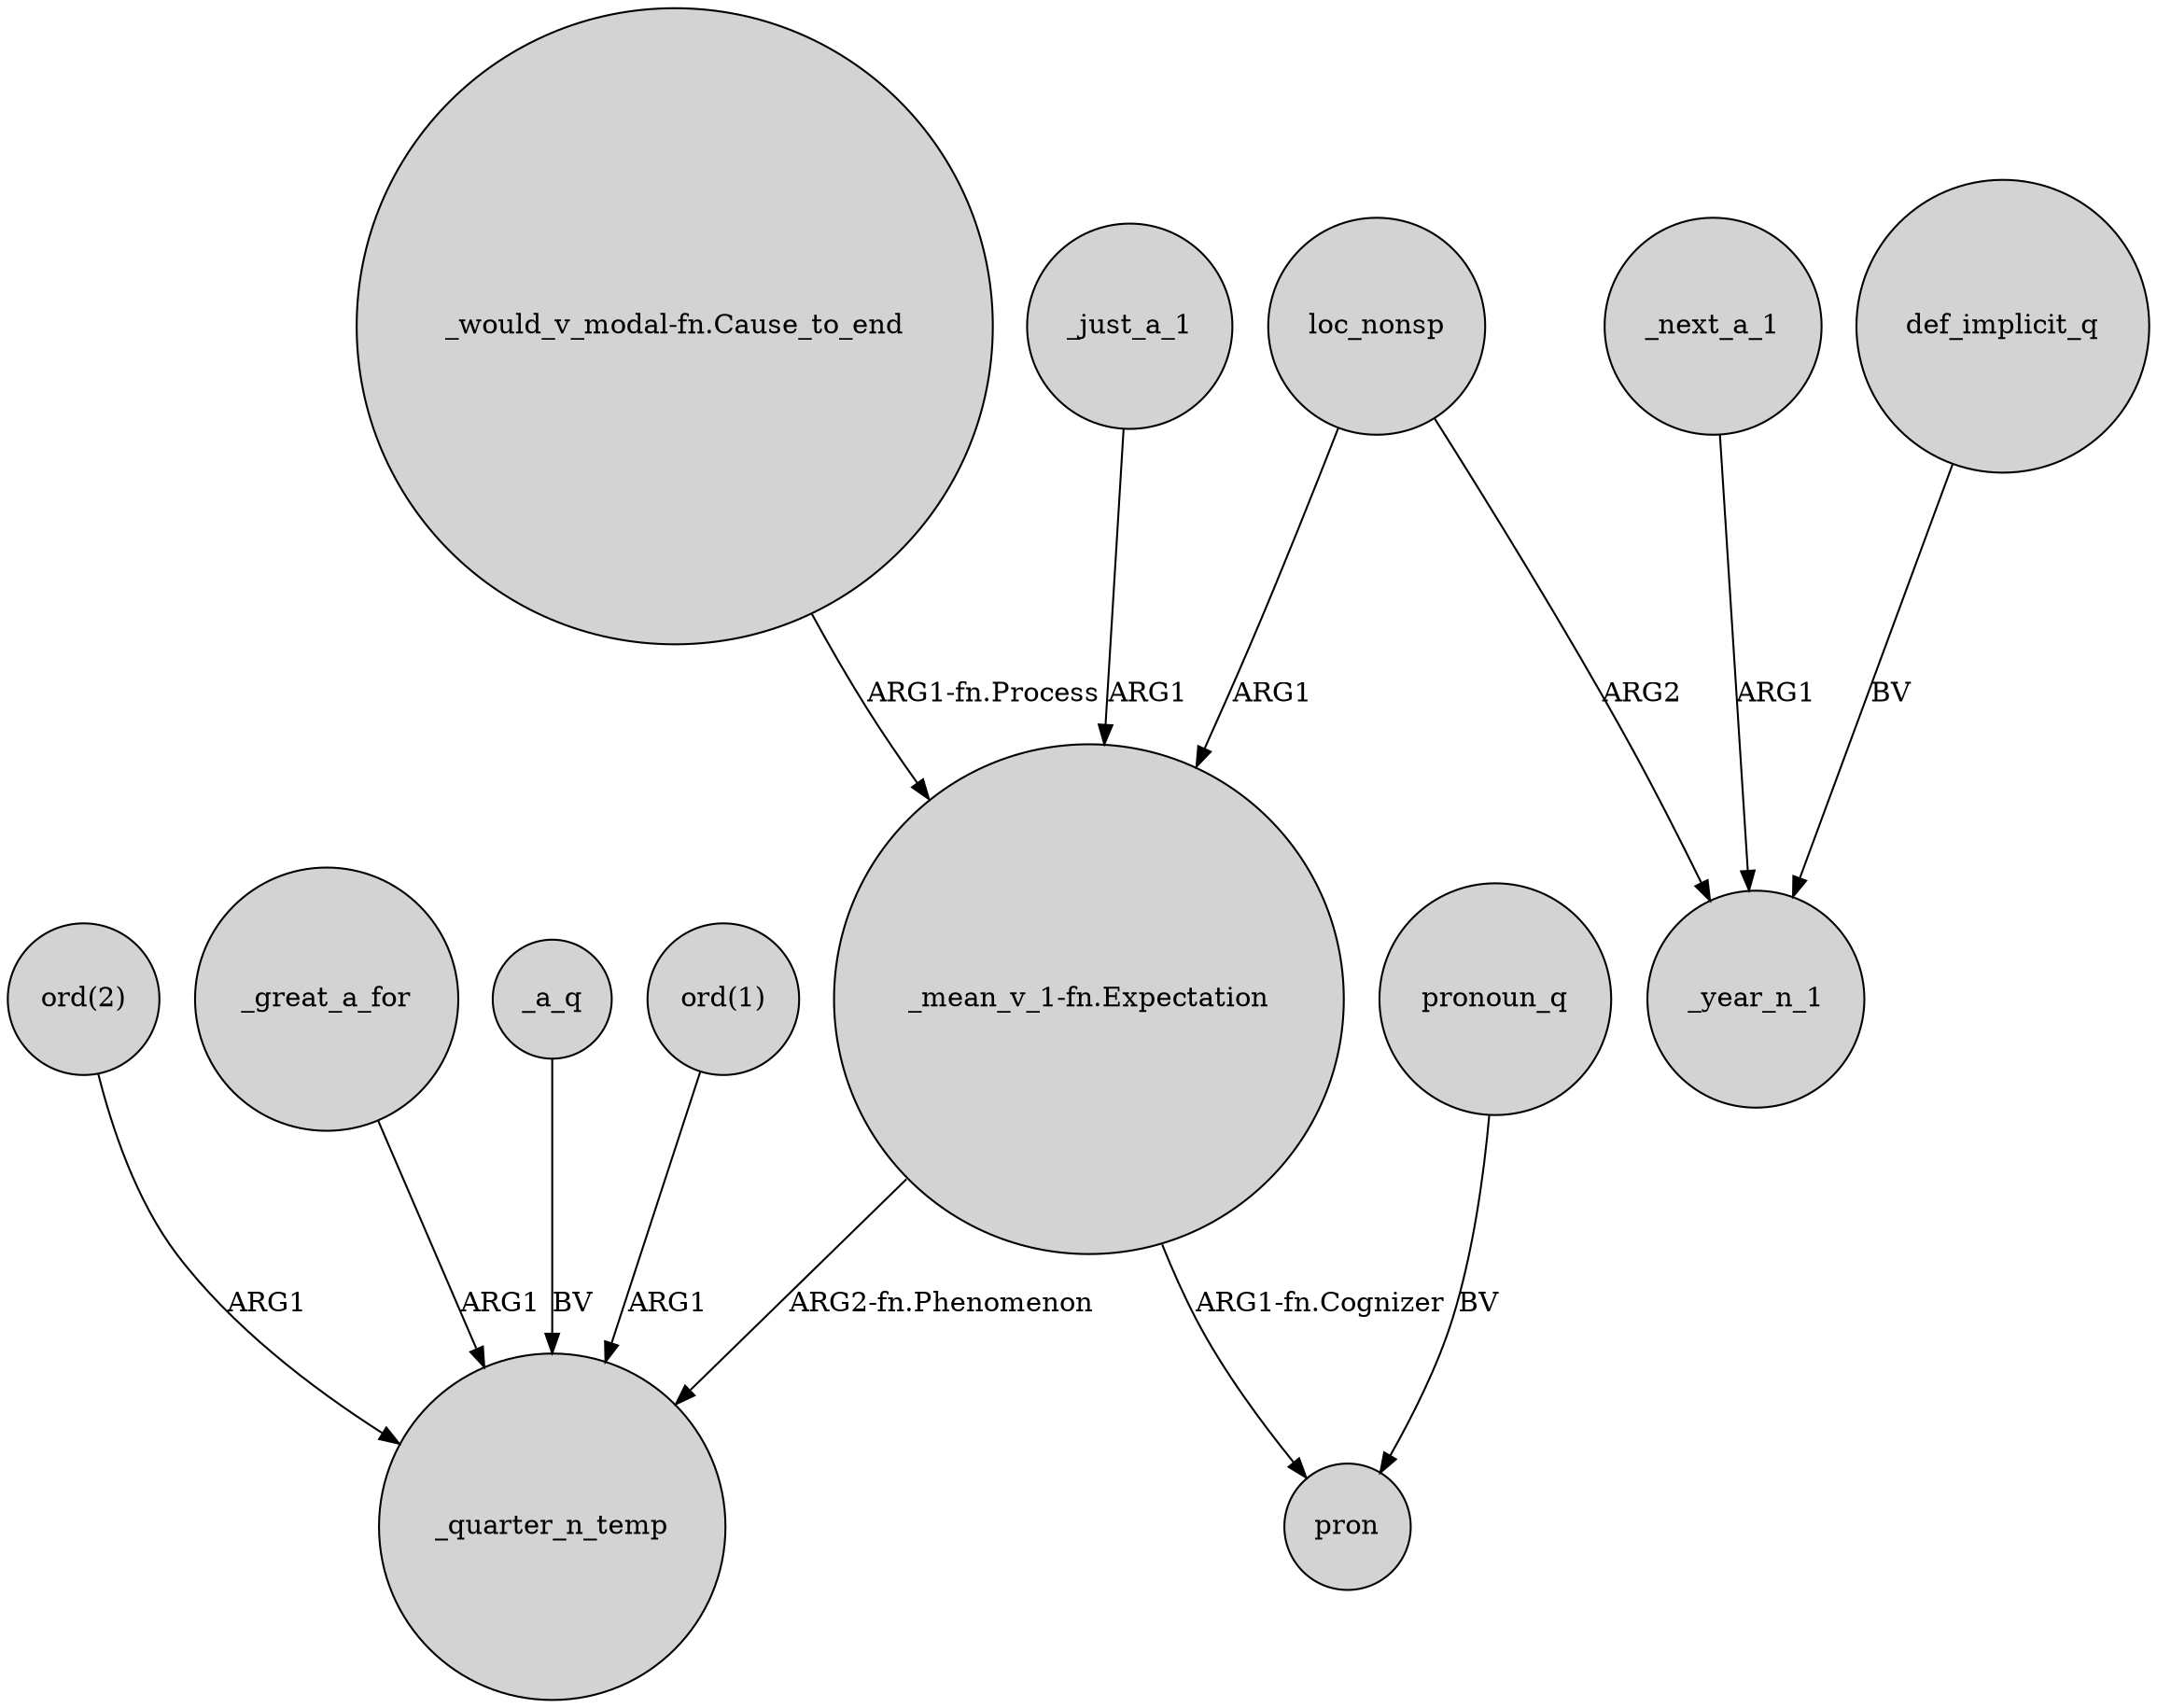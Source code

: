 digraph {
	node [shape=circle style=filled]
	"_would_v_modal-fn.Cause_to_end" -> "_mean_v_1-fn.Expectation" [label="ARG1-fn.Process"]
	"ord(2)" -> _quarter_n_temp [label=ARG1]
	loc_nonsp -> "_mean_v_1-fn.Expectation" [label=ARG1]
	_next_a_1 -> _year_n_1 [label=ARG1]
	_great_a_for -> _quarter_n_temp [label=ARG1]
	_a_q -> _quarter_n_temp [label=BV]
	"_mean_v_1-fn.Expectation" -> pron [label="ARG1-fn.Cognizer"]
	loc_nonsp -> _year_n_1 [label=ARG2]
	"ord(1)" -> _quarter_n_temp [label=ARG1]
	"_mean_v_1-fn.Expectation" -> _quarter_n_temp [label="ARG2-fn.Phenomenon"]
	_just_a_1 -> "_mean_v_1-fn.Expectation" [label=ARG1]
	def_implicit_q -> _year_n_1 [label=BV]
	pronoun_q -> pron [label=BV]
}

